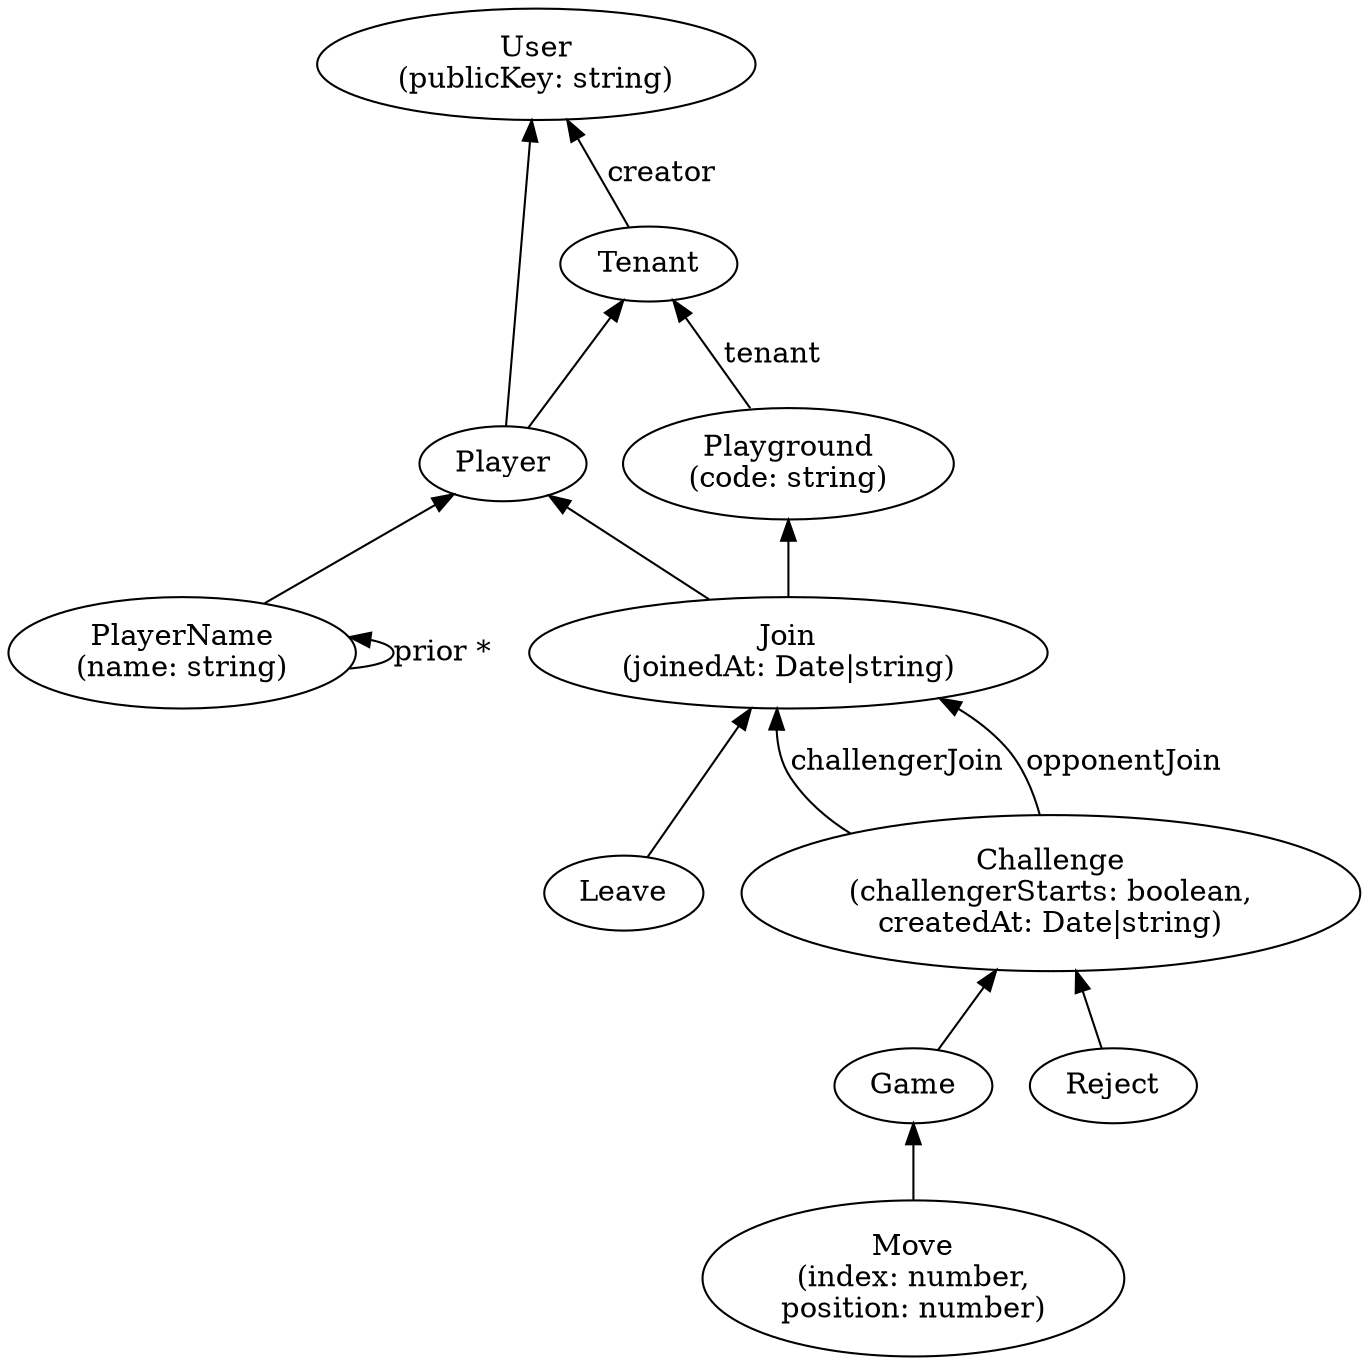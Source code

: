 digraph {
    rankdir=BT
    User [label="User\n(publicKey: string)"]

    Tenant -> User [label="creator"]
    Player -> User, Tenant

    PlayerName [label="PlayerName\n(name: string)"]
    PlayerName -> Player
    PlayerName -> PlayerName [label="prior *"]

    Playground -> Tenant [label="tenant"]
    Playground [label="Playground\n(code: string)"]

    Join [label="Join\n(joinedAt: Date|string)"]
    Join -> Player, Playground

    Leave -> Join

    Challenge -> Join [label="challengerJoin"]
    Challenge -> Join [label="opponentJoin"]
    Challenge [label="Challenge\n(challengerStarts: boolean,\ncreatedAt: Date|string)"]

    Game -> Challenge
    Reject -> Challenge

    Move -> Game
    Move [label="Move\n(index: number,\nposition: number)"]
}